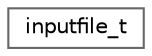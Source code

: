 digraph "类继承关系图"
{
 // LATEX_PDF_SIZE
  bgcolor="transparent";
  edge [fontname=Helvetica,fontsize=10,labelfontname=Helvetica,labelfontsize=10];
  node [fontname=Helvetica,fontsize=10,shape=box,height=0.2,width=0.4];
  rankdir="LR";
  Node0 [id="Node000000",label="inputfile_t",height=0.2,width=0.4,color="grey40", fillcolor="white", style="filled",URL="$structinputfile__t.html",tooltip=" "];
}
